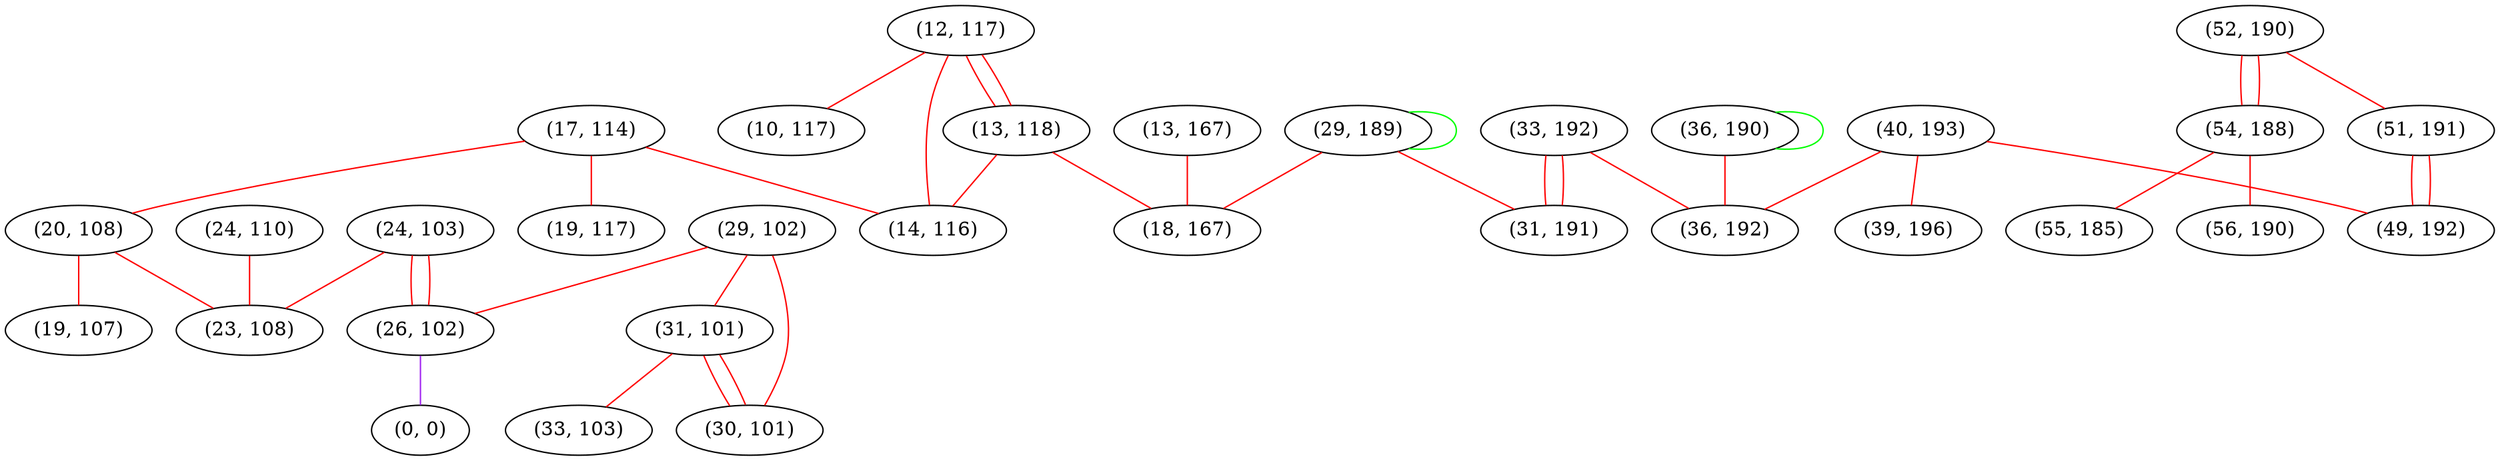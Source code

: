 graph "" {
"(29, 102)";
"(17, 114)";
"(20, 108)";
"(24, 103)";
"(40, 193)";
"(19, 117)";
"(12, 117)";
"(52, 190)";
"(54, 188)";
"(33, 192)";
"(26, 102)";
"(36, 190)";
"(55, 185)";
"(56, 190)";
"(0, 0)";
"(29, 189)";
"(51, 191)";
"(49, 192)";
"(31, 101)";
"(39, 196)";
"(24, 110)";
"(13, 167)";
"(30, 101)";
"(31, 191)";
"(13, 118)";
"(18, 167)";
"(10, 117)";
"(33, 103)";
"(23, 108)";
"(14, 116)";
"(19, 107)";
"(36, 192)";
"(29, 102)" -- "(31, 101)"  [color=red, key=0, weight=1];
"(29, 102)" -- "(26, 102)"  [color=red, key=0, weight=1];
"(29, 102)" -- "(30, 101)"  [color=red, key=0, weight=1];
"(17, 114)" -- "(14, 116)"  [color=red, key=0, weight=1];
"(17, 114)" -- "(20, 108)"  [color=red, key=0, weight=1];
"(17, 114)" -- "(19, 117)"  [color=red, key=0, weight=1];
"(20, 108)" -- "(23, 108)"  [color=red, key=0, weight=1];
"(20, 108)" -- "(19, 107)"  [color=red, key=0, weight=1];
"(24, 103)" -- "(23, 108)"  [color=red, key=0, weight=1];
"(24, 103)" -- "(26, 102)"  [color=red, key=0, weight=1];
"(24, 103)" -- "(26, 102)"  [color=red, key=1, weight=1];
"(40, 193)" -- "(39, 196)"  [color=red, key=0, weight=1];
"(40, 193)" -- "(49, 192)"  [color=red, key=0, weight=1];
"(40, 193)" -- "(36, 192)"  [color=red, key=0, weight=1];
"(12, 117)" -- "(13, 118)"  [color=red, key=0, weight=1];
"(12, 117)" -- "(13, 118)"  [color=red, key=1, weight=1];
"(12, 117)" -- "(14, 116)"  [color=red, key=0, weight=1];
"(12, 117)" -- "(10, 117)"  [color=red, key=0, weight=1];
"(52, 190)" -- "(51, 191)"  [color=red, key=0, weight=1];
"(52, 190)" -- "(54, 188)"  [color=red, key=0, weight=1];
"(52, 190)" -- "(54, 188)"  [color=red, key=1, weight=1];
"(54, 188)" -- "(56, 190)"  [color=red, key=0, weight=1];
"(54, 188)" -- "(55, 185)"  [color=red, key=0, weight=1];
"(33, 192)" -- "(31, 191)"  [color=red, key=0, weight=1];
"(33, 192)" -- "(31, 191)"  [color=red, key=1, weight=1];
"(33, 192)" -- "(36, 192)"  [color=red, key=0, weight=1];
"(26, 102)" -- "(0, 0)"  [color=purple, key=0, weight=4];
"(36, 190)" -- "(36, 190)"  [color=green, key=0, weight=2];
"(36, 190)" -- "(36, 192)"  [color=red, key=0, weight=1];
"(29, 189)" -- "(18, 167)"  [color=red, key=0, weight=1];
"(29, 189)" -- "(29, 189)"  [color=green, key=0, weight=2];
"(29, 189)" -- "(31, 191)"  [color=red, key=0, weight=1];
"(51, 191)" -- "(49, 192)"  [color=red, key=0, weight=1];
"(51, 191)" -- "(49, 192)"  [color=red, key=1, weight=1];
"(31, 101)" -- "(30, 101)"  [color=red, key=0, weight=1];
"(31, 101)" -- "(30, 101)"  [color=red, key=1, weight=1];
"(31, 101)" -- "(33, 103)"  [color=red, key=0, weight=1];
"(24, 110)" -- "(23, 108)"  [color=red, key=0, weight=1];
"(13, 167)" -- "(18, 167)"  [color=red, key=0, weight=1];
"(13, 118)" -- "(18, 167)"  [color=red, key=0, weight=1];
"(13, 118)" -- "(14, 116)"  [color=red, key=0, weight=1];
}
